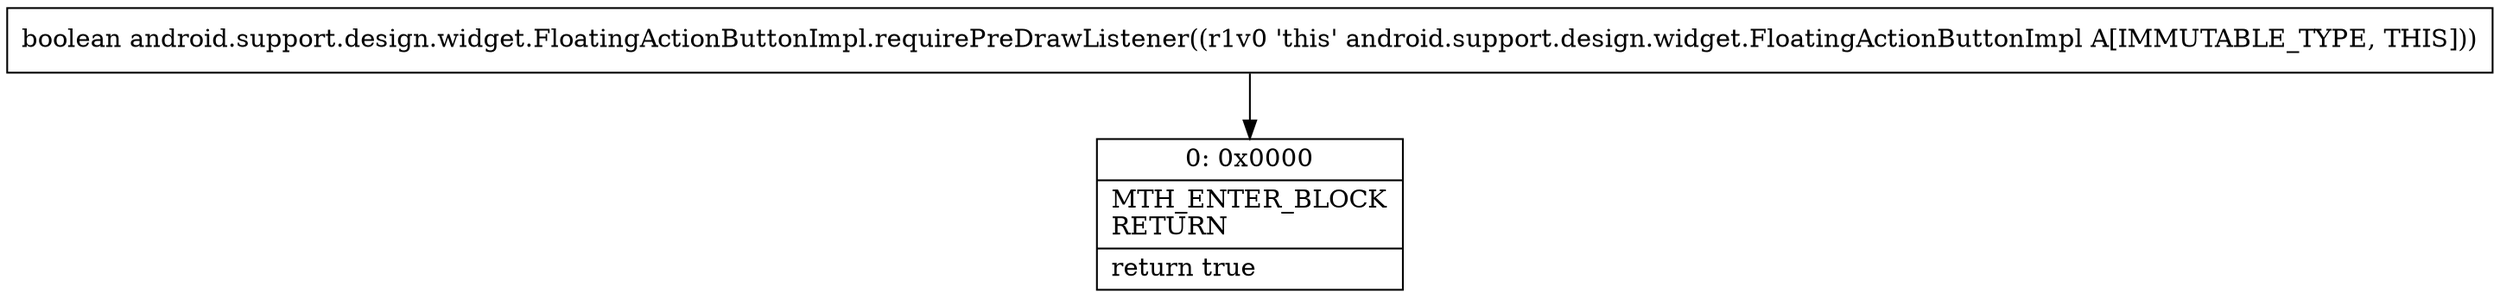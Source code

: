 digraph "CFG forandroid.support.design.widget.FloatingActionButtonImpl.requirePreDrawListener()Z" {
Node_0 [shape=record,label="{0\:\ 0x0000|MTH_ENTER_BLOCK\lRETURN\l|return true\l}"];
MethodNode[shape=record,label="{boolean android.support.design.widget.FloatingActionButtonImpl.requirePreDrawListener((r1v0 'this' android.support.design.widget.FloatingActionButtonImpl A[IMMUTABLE_TYPE, THIS])) }"];
MethodNode -> Node_0;
}

